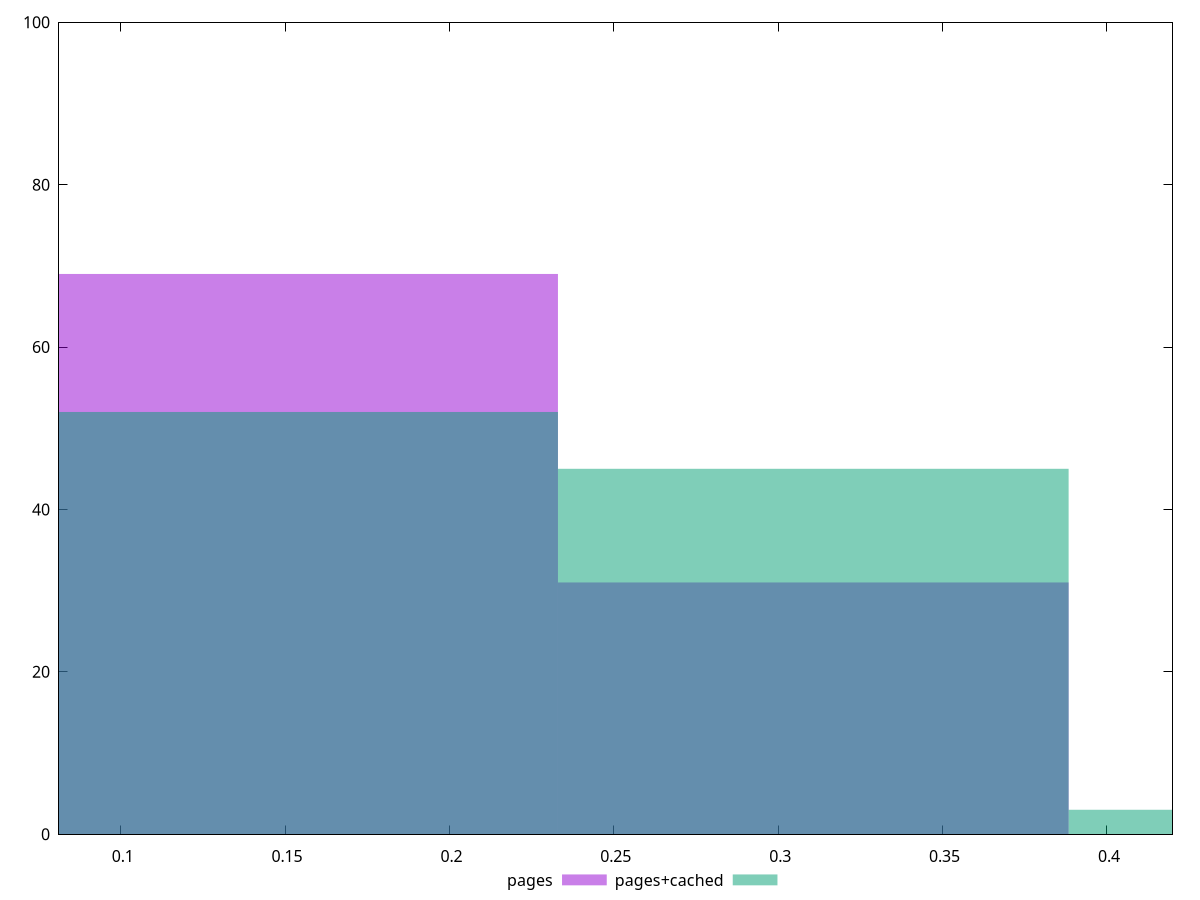 reset

$pages <<EOF
0.1553332913048954 69
0.3106665826097908 31
EOF

$pagesCached <<EOF
0.1553332913048954 52
0.3106665826097908 45
0.4659998739146862 3
EOF

set key outside below
set boxwidth 0.1553332913048954
set xrange [0.08123592585952022:0.4199285453292443]
set yrange [0:100]
set trange [0:100]
set style fill transparent solid 0.5 noborder
set terminal svg size 640, 500 enhanced background rgb 'white'
set output "report_00013_2021-02-09T12-04-24.940Z/meta/pScore/comparison/histogram/0_vs_1.svg"

plot $pages title "pages" with boxes, \
     $pagesCached title "pages+cached" with boxes

reset
